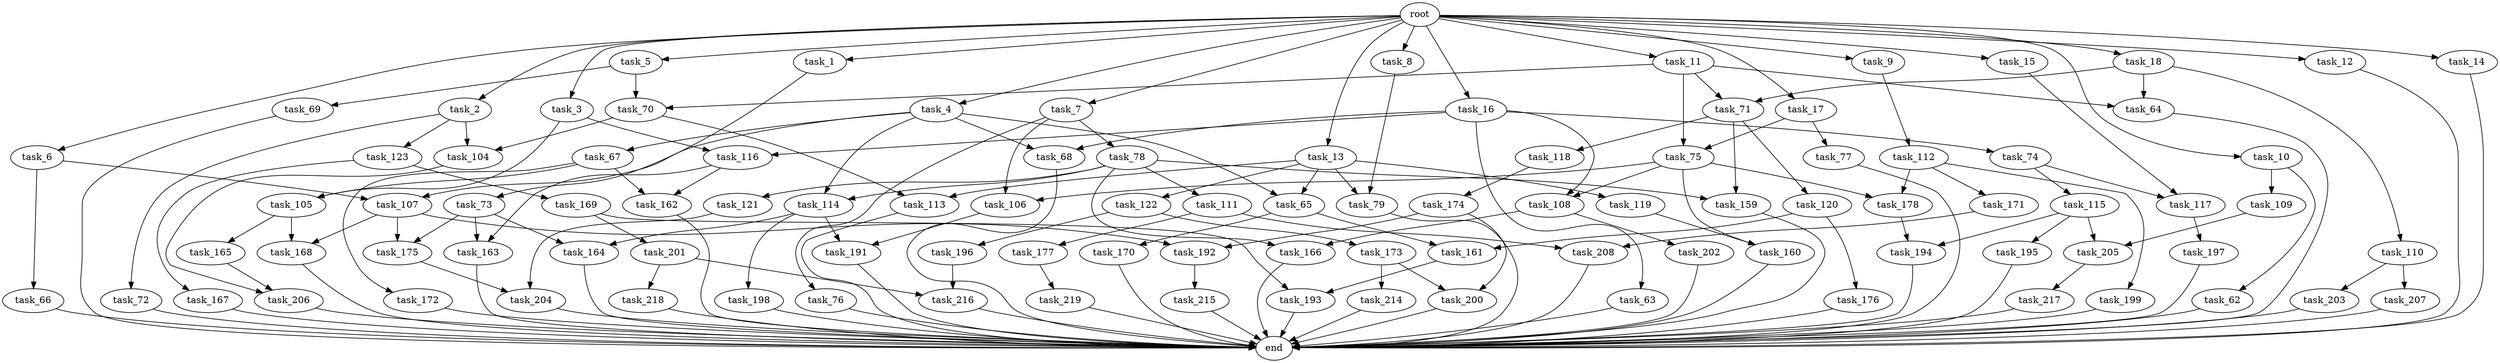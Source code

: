 digraph G {
  root [size="0.000000"];
  task_1 [size="10.240000"];
  task_2 [size="10.240000"];
  task_3 [size="10.240000"];
  task_4 [size="10.240000"];
  task_5 [size="10.240000"];
  task_6 [size="10.240000"];
  task_7 [size="10.240000"];
  task_8 [size="10.240000"];
  task_9 [size="10.240000"];
  task_10 [size="10.240000"];
  task_11 [size="10.240000"];
  task_12 [size="10.240000"];
  task_13 [size="10.240000"];
  task_14 [size="10.240000"];
  task_15 [size="10.240000"];
  task_16 [size="10.240000"];
  task_17 [size="10.240000"];
  task_18 [size="10.240000"];
  task_62 [size="4209067950.080000"];
  task_63 [size="4209067950.080000"];
  task_64 [size="6270652252.160000"];
  task_65 [size="1116691496.960000"];
  task_66 [size="773094113.280000"];
  task_67 [size="343597383.680000"];
  task_68 [size="4552665333.760000"];
  task_69 [size="2147483648.000000"];
  task_70 [size="2920577761.280000"];
  task_71 [size="6270652252.160000"];
  task_72 [size="1374389534.720000"];
  task_73 [size="1374389534.720000"];
  task_74 [size="4209067950.080000"];
  task_75 [size="1116691496.960000"];
  task_76 [size="5497558138.880000"];
  task_77 [size="343597383.680000"];
  task_78 [size="5497558138.880000"];
  task_79 [size="2147483648.000000"];
  task_104 [size="9964324126.719999"];
  task_105 [size="6270652252.160000"];
  task_106 [size="7645041786.880000"];
  task_107 [size="1116691496.960000"];
  task_108 [size="6356551598.080000"];
  task_109 [size="4209067950.080000"];
  task_110 [size="5497558138.880000"];
  task_111 [size="3092376453.120000"];
  task_112 [size="2147483648.000000"];
  task_113 [size="9363028705.280001"];
  task_114 [size="3435973836.800000"];
  task_115 [size="5497558138.880000"];
  task_116 [size="9706626088.960001"];
  task_117 [size="8589934592.000000"];
  task_118 [size="5497558138.880000"];
  task_119 [size="773094113.280000"];
  task_120 [size="5497558138.880000"];
  task_121 [size="3092376453.120000"];
  task_122 [size="773094113.280000"];
  task_123 [size="1374389534.720000"];
  task_159 [size="8589934592.000000"];
  task_160 [size="3521873182.720000"];
  task_161 [size="6871947673.600000"];
  task_162 [size="2920577761.280000"];
  task_163 [size="2920577761.280000"];
  task_164 [size="6270652252.160000"];
  task_165 [size="3092376453.120000"];
  task_166 [size="3435973836.800000"];
  task_167 [size="6957847019.520000"];
  task_168 [size="8589934592.000000"];
  task_169 [size="6957847019.520000"];
  task_170 [size="1374389534.720000"];
  task_171 [size="2147483648.000000"];
  task_172 [size="773094113.280000"];
  task_173 [size="343597383.680000"];
  task_174 [size="343597383.680000"];
  task_175 [size="6270652252.160000"];
  task_176 [size="5497558138.880000"];
  task_177 [size="4209067950.080000"];
  task_178 [size="4294967296.000000"];
  task_191 [size="12455405158.400000"];
  task_192 [size="10995116277.760000"];
  task_193 [size="5841155522.560000"];
  task_194 [size="7301444403.200000"];
  task_195 [size="343597383.680000"];
  task_196 [size="343597383.680000"];
  task_197 [size="8589934592.000000"];
  task_198 [size="5497558138.880000"];
  task_199 [size="2147483648.000000"];
  task_200 [size="10995116277.760000"];
  task_201 [size="5497558138.880000"];
  task_202 [size="343597383.680000"];
  task_203 [size="5497558138.880000"];
  task_204 [size="5583457484.800000"];
  task_205 [size="5841155522.560000"];
  task_206 [size="2491081031.680000"];
  task_207 [size="5497558138.880000"];
  task_208 [size="4982162063.360000"];
  task_214 [size="5497558138.880000"];
  task_215 [size="6957847019.520000"];
  task_216 [size="5841155522.560000"];
  task_217 [size="773094113.280000"];
  task_218 [size="343597383.680000"];
  task_219 [size="3092376453.120000"];
  end [size="0.000000"];

  root -> task_1 [size="1.000000"];
  root -> task_2 [size="1.000000"];
  root -> task_3 [size="1.000000"];
  root -> task_4 [size="1.000000"];
  root -> task_5 [size="1.000000"];
  root -> task_6 [size="1.000000"];
  root -> task_7 [size="1.000000"];
  root -> task_8 [size="1.000000"];
  root -> task_9 [size="1.000000"];
  root -> task_10 [size="1.000000"];
  root -> task_11 [size="1.000000"];
  root -> task_12 [size="1.000000"];
  root -> task_13 [size="1.000000"];
  root -> task_14 [size="1.000000"];
  root -> task_15 [size="1.000000"];
  root -> task_16 [size="1.000000"];
  root -> task_17 [size="1.000000"];
  root -> task_18 [size="1.000000"];
  task_1 -> task_73 [size="134217728.000000"];
  task_2 -> task_72 [size="134217728.000000"];
  task_2 -> task_104 [size="134217728.000000"];
  task_2 -> task_123 [size="134217728.000000"];
  task_3 -> task_105 [size="536870912.000000"];
  task_3 -> task_116 [size="536870912.000000"];
  task_4 -> task_65 [size="33554432.000000"];
  task_4 -> task_67 [size="33554432.000000"];
  task_4 -> task_68 [size="33554432.000000"];
  task_4 -> task_107 [size="33554432.000000"];
  task_4 -> task_114 [size="33554432.000000"];
  task_5 -> task_69 [size="209715200.000000"];
  task_5 -> task_70 [size="209715200.000000"];
  task_6 -> task_66 [size="75497472.000000"];
  task_6 -> task_107 [size="75497472.000000"];
  task_7 -> task_76 [size="536870912.000000"];
  task_7 -> task_78 [size="536870912.000000"];
  task_7 -> task_106 [size="536870912.000000"];
  task_8 -> task_79 [size="134217728.000000"];
  task_9 -> task_112 [size="209715200.000000"];
  task_10 -> task_62 [size="411041792.000000"];
  task_10 -> task_109 [size="411041792.000000"];
  task_11 -> task_64 [size="75497472.000000"];
  task_11 -> task_70 [size="75497472.000000"];
  task_11 -> task_71 [size="75497472.000000"];
  task_11 -> task_75 [size="75497472.000000"];
  task_12 -> end [size="1.000000"];
  task_13 -> task_65 [size="75497472.000000"];
  task_13 -> task_79 [size="75497472.000000"];
  task_13 -> task_113 [size="75497472.000000"];
  task_13 -> task_119 [size="75497472.000000"];
  task_13 -> task_122 [size="75497472.000000"];
  task_14 -> end [size="1.000000"];
  task_15 -> task_117 [size="301989888.000000"];
  task_16 -> task_63 [size="411041792.000000"];
  task_16 -> task_68 [size="411041792.000000"];
  task_16 -> task_74 [size="411041792.000000"];
  task_16 -> task_108 [size="411041792.000000"];
  task_16 -> task_116 [size="411041792.000000"];
  task_17 -> task_75 [size="33554432.000000"];
  task_17 -> task_77 [size="33554432.000000"];
  task_18 -> task_64 [size="536870912.000000"];
  task_18 -> task_71 [size="536870912.000000"];
  task_18 -> task_110 [size="536870912.000000"];
  task_62 -> end [size="1.000000"];
  task_63 -> end [size="1.000000"];
  task_64 -> end [size="1.000000"];
  task_65 -> task_161 [size="134217728.000000"];
  task_65 -> task_170 [size="134217728.000000"];
  task_66 -> end [size="1.000000"];
  task_67 -> task_105 [size="75497472.000000"];
  task_67 -> task_162 [size="75497472.000000"];
  task_67 -> task_172 [size="75497472.000000"];
  task_68 -> end [size="1.000000"];
  task_69 -> end [size="1.000000"];
  task_70 -> task_104 [size="838860800.000000"];
  task_70 -> task_113 [size="838860800.000000"];
  task_71 -> task_118 [size="536870912.000000"];
  task_71 -> task_120 [size="536870912.000000"];
  task_71 -> task_159 [size="536870912.000000"];
  task_72 -> end [size="1.000000"];
  task_73 -> task_163 [size="75497472.000000"];
  task_73 -> task_164 [size="75497472.000000"];
  task_73 -> task_175 [size="75497472.000000"];
  task_74 -> task_115 [size="536870912.000000"];
  task_74 -> task_117 [size="536870912.000000"];
  task_75 -> task_106 [size="209715200.000000"];
  task_75 -> task_108 [size="209715200.000000"];
  task_75 -> task_160 [size="209715200.000000"];
  task_75 -> task_178 [size="209715200.000000"];
  task_76 -> end [size="1.000000"];
  task_77 -> end [size="1.000000"];
  task_78 -> task_111 [size="301989888.000000"];
  task_78 -> task_114 [size="301989888.000000"];
  task_78 -> task_121 [size="301989888.000000"];
  task_78 -> task_159 [size="301989888.000000"];
  task_78 -> task_166 [size="301989888.000000"];
  task_79 -> end [size="1.000000"];
  task_104 -> task_206 [size="209715200.000000"];
  task_105 -> task_165 [size="301989888.000000"];
  task_105 -> task_168 [size="301989888.000000"];
  task_106 -> task_191 [size="679477248.000000"];
  task_107 -> task_168 [size="536870912.000000"];
  task_107 -> task_175 [size="536870912.000000"];
  task_107 -> task_192 [size="536870912.000000"];
  task_108 -> task_166 [size="33554432.000000"];
  task_108 -> task_202 [size="33554432.000000"];
  task_109 -> task_205 [size="536870912.000000"];
  task_110 -> task_203 [size="536870912.000000"];
  task_110 -> task_207 [size="536870912.000000"];
  task_111 -> task_177 [size="411041792.000000"];
  task_111 -> task_208 [size="411041792.000000"];
  task_112 -> task_171 [size="209715200.000000"];
  task_112 -> task_178 [size="209715200.000000"];
  task_112 -> task_199 [size="209715200.000000"];
  task_113 -> end [size="1.000000"];
  task_114 -> task_164 [size="536870912.000000"];
  task_114 -> task_191 [size="536870912.000000"];
  task_114 -> task_198 [size="536870912.000000"];
  task_115 -> task_194 [size="33554432.000000"];
  task_115 -> task_195 [size="33554432.000000"];
  task_115 -> task_205 [size="33554432.000000"];
  task_116 -> task_162 [size="209715200.000000"];
  task_116 -> task_163 [size="209715200.000000"];
  task_117 -> task_197 [size="838860800.000000"];
  task_118 -> task_174 [size="33554432.000000"];
  task_119 -> task_160 [size="134217728.000000"];
  task_120 -> task_161 [size="536870912.000000"];
  task_120 -> task_176 [size="536870912.000000"];
  task_121 -> task_204 [size="411041792.000000"];
  task_122 -> task_173 [size="33554432.000000"];
  task_122 -> task_196 [size="33554432.000000"];
  task_123 -> task_167 [size="679477248.000000"];
  task_123 -> task_169 [size="679477248.000000"];
  task_159 -> end [size="1.000000"];
  task_160 -> end [size="1.000000"];
  task_161 -> task_193 [size="33554432.000000"];
  task_162 -> end [size="1.000000"];
  task_163 -> end [size="1.000000"];
  task_164 -> end [size="1.000000"];
  task_165 -> task_206 [size="33554432.000000"];
  task_166 -> end [size="1.000000"];
  task_167 -> end [size="1.000000"];
  task_168 -> end [size="1.000000"];
  task_169 -> task_193 [size="536870912.000000"];
  task_169 -> task_201 [size="536870912.000000"];
  task_170 -> end [size="1.000000"];
  task_171 -> task_208 [size="75497472.000000"];
  task_172 -> end [size="1.000000"];
  task_173 -> task_200 [size="536870912.000000"];
  task_173 -> task_214 [size="536870912.000000"];
  task_174 -> task_192 [size="536870912.000000"];
  task_174 -> task_200 [size="536870912.000000"];
  task_175 -> task_204 [size="134217728.000000"];
  task_176 -> end [size="1.000000"];
  task_177 -> task_219 [size="301989888.000000"];
  task_178 -> task_194 [size="679477248.000000"];
  task_191 -> end [size="1.000000"];
  task_192 -> task_215 [size="679477248.000000"];
  task_193 -> end [size="1.000000"];
  task_194 -> end [size="1.000000"];
  task_195 -> end [size="1.000000"];
  task_196 -> task_216 [size="536870912.000000"];
  task_197 -> end [size="1.000000"];
  task_198 -> end [size="1.000000"];
  task_199 -> end [size="1.000000"];
  task_200 -> end [size="1.000000"];
  task_201 -> task_216 [size="33554432.000000"];
  task_201 -> task_218 [size="33554432.000000"];
  task_202 -> end [size="1.000000"];
  task_203 -> end [size="1.000000"];
  task_204 -> end [size="1.000000"];
  task_205 -> task_217 [size="75497472.000000"];
  task_206 -> end [size="1.000000"];
  task_207 -> end [size="1.000000"];
  task_208 -> end [size="1.000000"];
  task_214 -> end [size="1.000000"];
  task_215 -> end [size="1.000000"];
  task_216 -> end [size="1.000000"];
  task_217 -> end [size="1.000000"];
  task_218 -> end [size="1.000000"];
  task_219 -> end [size="1.000000"];
}
